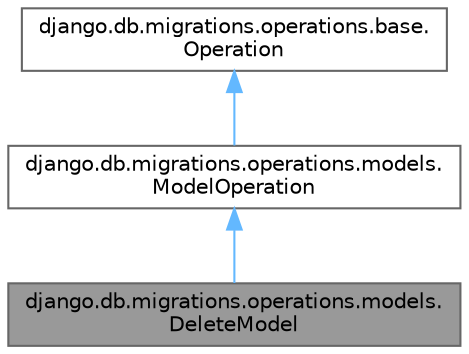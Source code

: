 digraph "django.db.migrations.operations.models.DeleteModel"
{
 // LATEX_PDF_SIZE
  bgcolor="transparent";
  edge [fontname=Helvetica,fontsize=10,labelfontname=Helvetica,labelfontsize=10];
  node [fontname=Helvetica,fontsize=10,shape=box,height=0.2,width=0.4];
  Node1 [id="Node000001",label="django.db.migrations.operations.models.\lDeleteModel",height=0.2,width=0.4,color="gray40", fillcolor="grey60", style="filled", fontcolor="black",tooltip=" "];
  Node2 -> Node1 [id="edge3_Node000001_Node000002",dir="back",color="steelblue1",style="solid",tooltip=" "];
  Node2 [id="Node000002",label="django.db.migrations.operations.models.\lModelOperation",height=0.2,width=0.4,color="gray40", fillcolor="white", style="filled",URL="$classdjango_1_1db_1_1migrations_1_1operations_1_1models_1_1ModelOperation.html",tooltip=" "];
  Node3 -> Node2 [id="edge4_Node000002_Node000003",dir="back",color="steelblue1",style="solid",tooltip=" "];
  Node3 [id="Node000003",label="django.db.migrations.operations.base.\lOperation",height=0.2,width=0.4,color="gray40", fillcolor="white", style="filled",URL="$classdjango_1_1db_1_1migrations_1_1operations_1_1base_1_1Operation.html",tooltip=" "];
}
